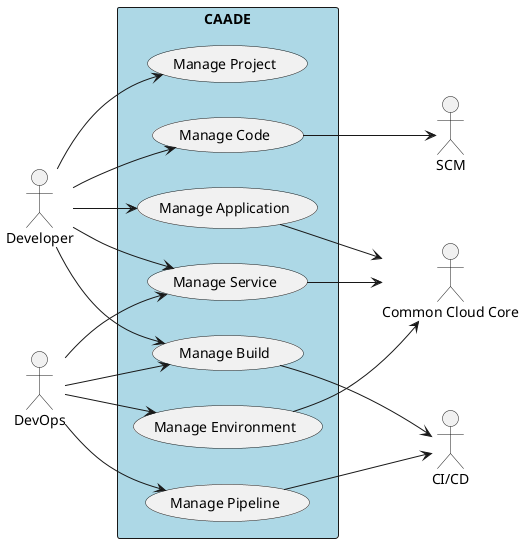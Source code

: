 @startuml

left to right direction

:Developer: as Dev
:DevOps: as DevOps
:Common Cloud Core: as C3
:SCM: as SCM
:CI/CD: as CICD

rectangle CAADE #lightblue {
    (Manage Application) as MA
    (Manage Code) as MC
    (Manage Build) as MB
    (Manage Environment) as ME
    (Manage Pipeline) as MP
    (Manage Project) as MProj
    (Manage Service) as MS
}

DevOps --> MB
DevOps --> ME
DevOps --> MP
DevOps --> MS
Dev --> MA
Dev --> MC
Dev --> MB
Dev --> MProj
Dev --> MS

MC --> SCM
ME --> C3
MB --> CICD
MP --> CICD
MA --> C3
MS --> C3

@enduml

